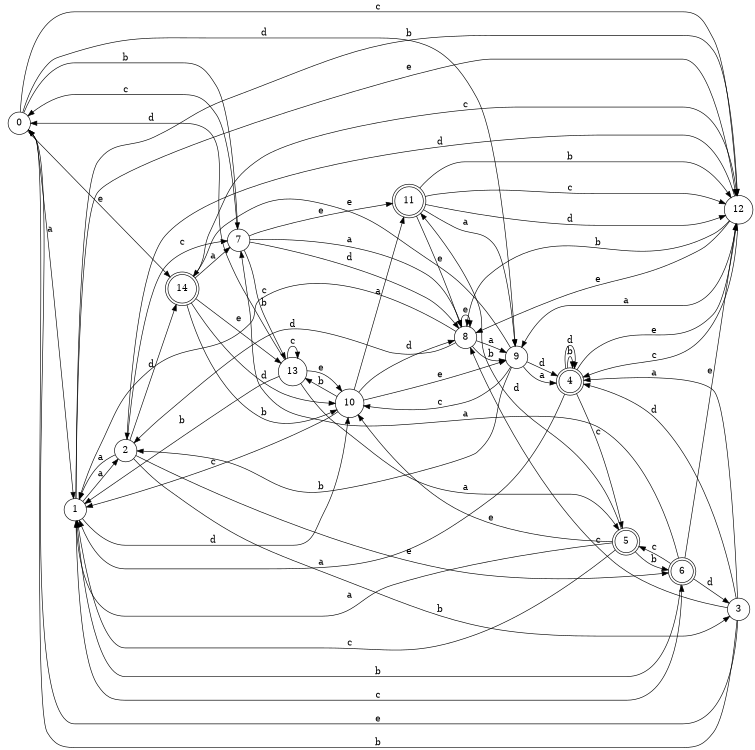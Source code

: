 digraph n12_3 {
__start0 [label="" shape="none"];

rankdir=LR;
size="8,5";

s0 [style="filled", color="black", fillcolor="white" shape="circle", label="0"];
s1 [style="filled", color="black", fillcolor="white" shape="circle", label="1"];
s2 [style="filled", color="black", fillcolor="white" shape="circle", label="2"];
s3 [style="filled", color="black", fillcolor="white" shape="circle", label="3"];
s4 [style="rounded,filled", color="black", fillcolor="white" shape="doublecircle", label="4"];
s5 [style="rounded,filled", color="black", fillcolor="white" shape="doublecircle", label="5"];
s6 [style="rounded,filled", color="black", fillcolor="white" shape="doublecircle", label="6"];
s7 [style="filled", color="black", fillcolor="white" shape="circle", label="7"];
s8 [style="filled", color="black", fillcolor="white" shape="circle", label="8"];
s9 [style="filled", color="black", fillcolor="white" shape="circle", label="9"];
s10 [style="filled", color="black", fillcolor="white" shape="circle", label="10"];
s11 [style="rounded,filled", color="black", fillcolor="white" shape="doublecircle", label="11"];
s12 [style="filled", color="black", fillcolor="white" shape="circle", label="12"];
s13 [style="filled", color="black", fillcolor="white" shape="circle", label="13"];
s14 [style="rounded,filled", color="black", fillcolor="white" shape="doublecircle", label="14"];
s0 -> s1 [label="a"];
s0 -> s7 [label="b"];
s0 -> s12 [label="c"];
s0 -> s9 [label="d"];
s0 -> s14 [label="e"];
s1 -> s2 [label="a"];
s1 -> s12 [label="b"];
s1 -> s6 [label="c"];
s1 -> s10 [label="d"];
s1 -> s12 [label="e"];
s2 -> s1 [label="a"];
s2 -> s3 [label="b"];
s2 -> s7 [label="c"];
s2 -> s14 [label="d"];
s2 -> s6 [label="e"];
s3 -> s4 [label="a"];
s3 -> s0 [label="b"];
s3 -> s8 [label="c"];
s3 -> s4 [label="d"];
s3 -> s0 [label="e"];
s4 -> s1 [label="a"];
s4 -> s4 [label="b"];
s4 -> s5 [label="c"];
s4 -> s4 [label="d"];
s4 -> s12 [label="e"];
s5 -> s1 [label="a"];
s5 -> s6 [label="b"];
s5 -> s1 [label="c"];
s5 -> s11 [label="d"];
s5 -> s10 [label="e"];
s6 -> s7 [label="a"];
s6 -> s1 [label="b"];
s6 -> s5 [label="c"];
s6 -> s3 [label="d"];
s6 -> s12 [label="e"];
s7 -> s8 [label="a"];
s7 -> s13 [label="b"];
s7 -> s0 [label="c"];
s7 -> s8 [label="d"];
s7 -> s11 [label="e"];
s8 -> s9 [label="a"];
s8 -> s9 [label="b"];
s8 -> s1 [label="c"];
s8 -> s2 [label="d"];
s8 -> s8 [label="e"];
s9 -> s4 [label="a"];
s9 -> s2 [label="b"];
s9 -> s10 [label="c"];
s9 -> s4 [label="d"];
s9 -> s14 [label="e"];
s10 -> s11 [label="a"];
s10 -> s13 [label="b"];
s10 -> s1 [label="c"];
s10 -> s8 [label="d"];
s10 -> s9 [label="e"];
s11 -> s9 [label="a"];
s11 -> s12 [label="b"];
s11 -> s12 [label="c"];
s11 -> s12 [label="d"];
s11 -> s8 [label="e"];
s12 -> s9 [label="a"];
s12 -> s8 [label="b"];
s12 -> s4 [label="c"];
s12 -> s2 [label="d"];
s12 -> s8 [label="e"];
s13 -> s5 [label="a"];
s13 -> s1 [label="b"];
s13 -> s13 [label="c"];
s13 -> s0 [label="d"];
s13 -> s10 [label="e"];
s14 -> s7 [label="a"];
s14 -> s10 [label="b"];
s14 -> s12 [label="c"];
s14 -> s10 [label="d"];
s14 -> s13 [label="e"];

}